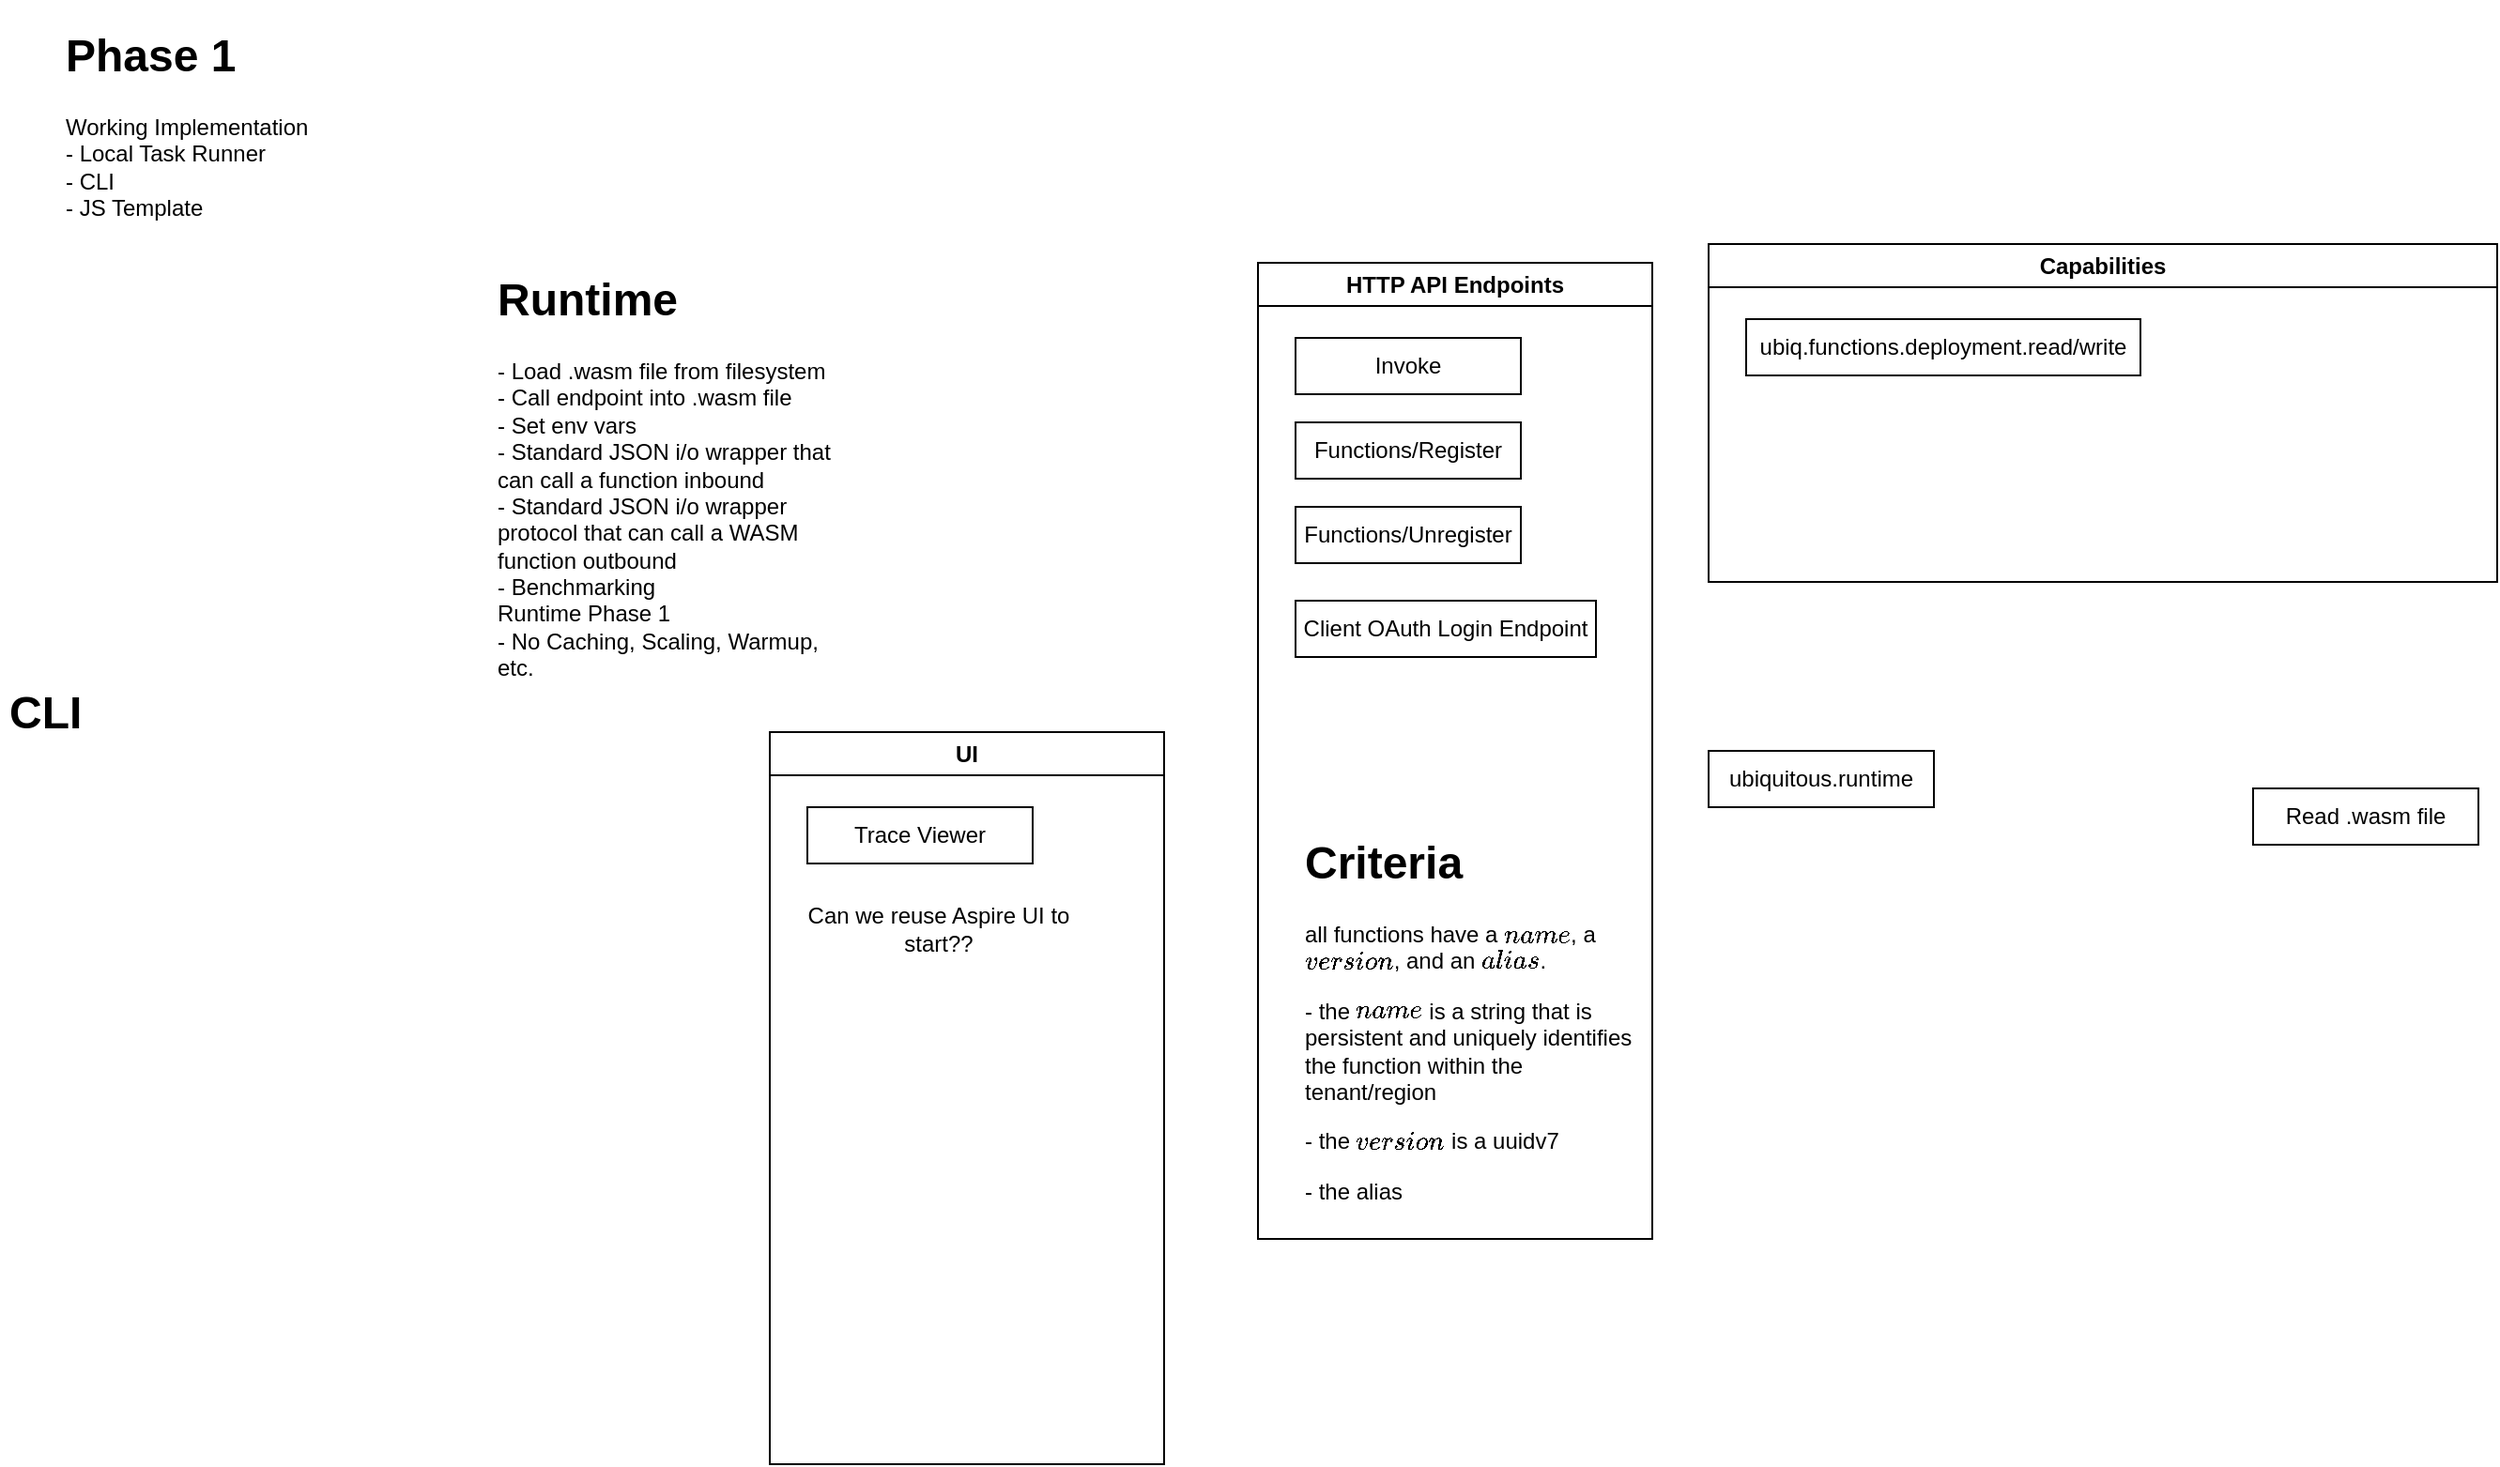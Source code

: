 <mxfile version="23.1.5" type="device">
  <diagram name="Page-1" id="8LoeNkvqYndlKAMbdP8W">
    <mxGraphModel dx="1445" dy="867" grid="1" gridSize="10" guides="1" tooltips="1" connect="1" arrows="1" fold="1" page="1" pageScale="1" pageWidth="850" pageHeight="1100" math="0" shadow="0">
      <root>
        <mxCell id="0" />
        <mxCell id="1" parent="0" />
        <mxCell id="HaXo8SeIInuvV-pDLGNu-1" value="&lt;h1&gt;Phase 1&lt;/h1&gt;&lt;div&gt;Working Implementation&lt;/div&gt;&lt;div&gt;- Local Task Runner&lt;/div&gt;&lt;div&gt;- CLI&lt;/div&gt;&lt;div&gt;- JS Template&lt;/div&gt;" style="text;html=1;spacing=5;spacingTop=-20;whiteSpace=wrap;overflow=hidden;rounded=0;" vertex="1" parent="1">
          <mxGeometry x="150" y="140" width="190" height="120" as="geometry" />
        </mxCell>
        <mxCell id="HaXo8SeIInuvV-pDLGNu-3" value="&lt;h1&gt;CLI&amp;nbsp;&lt;/h1&gt;" style="text;html=1;spacing=5;spacingTop=-20;whiteSpace=wrap;overflow=hidden;rounded=0;" vertex="1" parent="1">
          <mxGeometry x="120" y="490" width="190" height="120" as="geometry" />
        </mxCell>
        <mxCell id="HaXo8SeIInuvV-pDLGNu-4" value="&lt;h1&gt;Runtime&lt;/h1&gt;&lt;div&gt;- Load .wasm file from filesystem&lt;/div&gt;&lt;div&gt;- Call endpoint into .wasm file&lt;/div&gt;&lt;div&gt;- Set env vars&lt;/div&gt;&lt;div&gt;- Standard JSON i/o wrapper that can call a function inbound&lt;/div&gt;&lt;div&gt;- Standard JSON i/o wrapper protocol that can call a WASM function outbound&lt;/div&gt;&lt;div&gt;- Benchmarking&lt;/div&gt;&lt;div&gt;Runtime Phase 1&lt;br style=&quot;border-color: var(--border-color); text-align: center;&quot;&gt;&lt;span style=&quot;text-align: center;&quot;&gt;- No Caching, Scaling, Warmup, etc.&lt;/span&gt;&lt;br&gt;&lt;/div&gt;" style="text;html=1;spacing=5;spacingTop=-20;whiteSpace=wrap;overflow=hidden;rounded=0;" vertex="1" parent="1">
          <mxGeometry x="380" y="270" width="190" height="230" as="geometry" />
        </mxCell>
        <mxCell id="HaXo8SeIInuvV-pDLGNu-5" value="&lt;div&gt;&lt;br&gt;&lt;/div&gt;" style="text;html=1;align=center;verticalAlign=middle;whiteSpace=wrap;rounded=0;" vertex="1" parent="1">
          <mxGeometry x="960" y="220" width="350" height="30" as="geometry" />
        </mxCell>
        <mxCell id="HaXo8SeIInuvV-pDLGNu-7" value="ubiquitous.runtime" style="rounded=0;whiteSpace=wrap;html=1;" vertex="1" parent="1">
          <mxGeometry x="1030" y="530" width="120" height="30" as="geometry" />
        </mxCell>
        <mxCell id="HaXo8SeIInuvV-pDLGNu-8" value="Read .wasm file" style="rounded=0;whiteSpace=wrap;html=1;" vertex="1" parent="1">
          <mxGeometry x="1320" y="550" width="120" height="30" as="geometry" />
        </mxCell>
        <mxCell id="HaXo8SeIInuvV-pDLGNu-10" value="HTTP API Endpoints" style="swimlane;whiteSpace=wrap;html=1;" vertex="1" parent="1">
          <mxGeometry x="790" y="270" width="210" height="520" as="geometry" />
        </mxCell>
        <mxCell id="HaXo8SeIInuvV-pDLGNu-9" value="Invoke" style="rounded=0;whiteSpace=wrap;html=1;" vertex="1" parent="HaXo8SeIInuvV-pDLGNu-10">
          <mxGeometry x="20" y="40" width="120" height="30" as="geometry" />
        </mxCell>
        <mxCell id="HaXo8SeIInuvV-pDLGNu-11" value="Functions/Register" style="rounded=0;whiteSpace=wrap;html=1;" vertex="1" parent="HaXo8SeIInuvV-pDLGNu-10">
          <mxGeometry x="20" y="85" width="120" height="30" as="geometry" />
        </mxCell>
        <mxCell id="HaXo8SeIInuvV-pDLGNu-12" value="Functions/Unregister" style="rounded=0;whiteSpace=wrap;html=1;" vertex="1" parent="HaXo8SeIInuvV-pDLGNu-10">
          <mxGeometry x="20" y="130" width="120" height="30" as="geometry" />
        </mxCell>
        <mxCell id="HaXo8SeIInuvV-pDLGNu-13" value="&lt;h1&gt;Criteria&lt;/h1&gt;&lt;p&gt;all functions have a `name`, a `version`, and an `alias`.&amp;nbsp;&lt;/p&gt;&lt;p&gt;- the `name` is a string that is persistent and uniquely identifies the function within the tenant/region&lt;/p&gt;&lt;p&gt;- the `version` is a uuidv7&lt;/p&gt;&lt;p&gt;- the alias&lt;/p&gt;" style="text;html=1;spacing=5;spacingTop=-20;whiteSpace=wrap;overflow=hidden;rounded=0;" vertex="1" parent="HaXo8SeIInuvV-pDLGNu-10">
          <mxGeometry x="20" y="300" width="190" height="220" as="geometry" />
        </mxCell>
        <mxCell id="HaXo8SeIInuvV-pDLGNu-26" value="Client OAuth Login Endpoint" style="rounded=0;whiteSpace=wrap;html=1;" vertex="1" parent="HaXo8SeIInuvV-pDLGNu-10">
          <mxGeometry x="20" y="180" width="160" height="30" as="geometry" />
        </mxCell>
        <mxCell id="HaXo8SeIInuvV-pDLGNu-14" value="UI" style="swimlane;whiteSpace=wrap;html=1;" vertex="1" parent="1">
          <mxGeometry x="530" y="520" width="210" height="390" as="geometry" />
        </mxCell>
        <mxCell id="HaXo8SeIInuvV-pDLGNu-15" value="Trace Viewer" style="rounded=0;whiteSpace=wrap;html=1;" vertex="1" parent="HaXo8SeIInuvV-pDLGNu-14">
          <mxGeometry x="20" y="40" width="120" height="30" as="geometry" />
        </mxCell>
        <mxCell id="HaXo8SeIInuvV-pDLGNu-20" value="Can we reuse Aspire UI to start??" style="text;html=1;align=center;verticalAlign=middle;whiteSpace=wrap;rounded=0;" vertex="1" parent="HaXo8SeIInuvV-pDLGNu-14">
          <mxGeometry x="10" y="90" width="160" height="30" as="geometry" />
        </mxCell>
        <mxCell id="HaXo8SeIInuvV-pDLGNu-21" value="Capabilities" style="swimlane;whiteSpace=wrap;html=1;" vertex="1" parent="1">
          <mxGeometry x="1030" y="260" width="420" height="180" as="geometry" />
        </mxCell>
        <mxCell id="HaXo8SeIInuvV-pDLGNu-22" value="ubiq.functions.deployment.read/write" style="rounded=0;whiteSpace=wrap;html=1;" vertex="1" parent="HaXo8SeIInuvV-pDLGNu-21">
          <mxGeometry x="20" y="40" width="210" height="30" as="geometry" />
        </mxCell>
      </root>
    </mxGraphModel>
  </diagram>
</mxfile>
